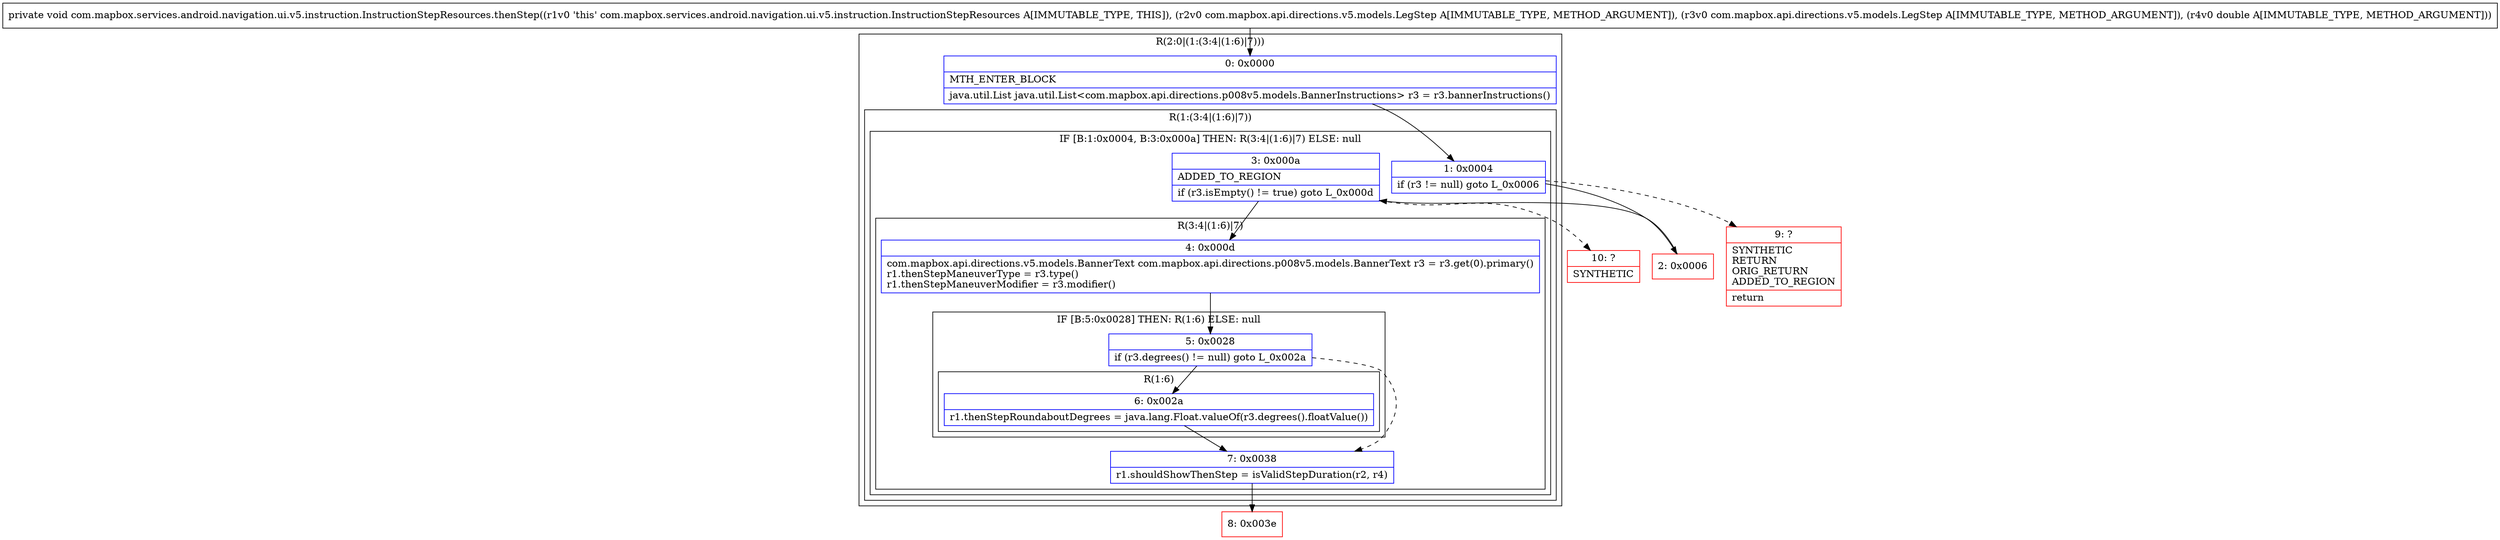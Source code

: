 digraph "CFG forcom.mapbox.services.android.navigation.ui.v5.instruction.InstructionStepResources.thenStep(Lcom\/mapbox\/api\/directions\/v5\/models\/LegStep;Lcom\/mapbox\/api\/directions\/v5\/models\/LegStep;D)V" {
subgraph cluster_Region_1996396204 {
label = "R(2:0|(1:(3:4|(1:6)|7)))";
node [shape=record,color=blue];
Node_0 [shape=record,label="{0\:\ 0x0000|MTH_ENTER_BLOCK\l|java.util.List java.util.List\<com.mapbox.api.directions.p008v5.models.BannerInstructions\> r3 = r3.bannerInstructions()\l}"];
subgraph cluster_Region_1648418877 {
label = "R(1:(3:4|(1:6)|7))";
node [shape=record,color=blue];
subgraph cluster_IfRegion_924908691 {
label = "IF [B:1:0x0004, B:3:0x000a] THEN: R(3:4|(1:6)|7) ELSE: null";
node [shape=record,color=blue];
Node_1 [shape=record,label="{1\:\ 0x0004|if (r3 != null) goto L_0x0006\l}"];
Node_3 [shape=record,label="{3\:\ 0x000a|ADDED_TO_REGION\l|if (r3.isEmpty() != true) goto L_0x000d\l}"];
subgraph cluster_Region_1629959119 {
label = "R(3:4|(1:6)|7)";
node [shape=record,color=blue];
Node_4 [shape=record,label="{4\:\ 0x000d|com.mapbox.api.directions.v5.models.BannerText com.mapbox.api.directions.p008v5.models.BannerText r3 = r3.get(0).primary()\lr1.thenStepManeuverType = r3.type()\lr1.thenStepManeuverModifier = r3.modifier()\l}"];
subgraph cluster_IfRegion_1361609693 {
label = "IF [B:5:0x0028] THEN: R(1:6) ELSE: null";
node [shape=record,color=blue];
Node_5 [shape=record,label="{5\:\ 0x0028|if (r3.degrees() != null) goto L_0x002a\l}"];
subgraph cluster_Region_1398879394 {
label = "R(1:6)";
node [shape=record,color=blue];
Node_6 [shape=record,label="{6\:\ 0x002a|r1.thenStepRoundaboutDegrees = java.lang.Float.valueOf(r3.degrees().floatValue())\l}"];
}
}
Node_7 [shape=record,label="{7\:\ 0x0038|r1.shouldShowThenStep = isValidStepDuration(r2, r4)\l}"];
}
}
}
}
Node_2 [shape=record,color=red,label="{2\:\ 0x0006}"];
Node_8 [shape=record,color=red,label="{8\:\ 0x003e}"];
Node_9 [shape=record,color=red,label="{9\:\ ?|SYNTHETIC\lRETURN\lORIG_RETURN\lADDED_TO_REGION\l|return\l}"];
Node_10 [shape=record,color=red,label="{10\:\ ?|SYNTHETIC\l}"];
MethodNode[shape=record,label="{private void com.mapbox.services.android.navigation.ui.v5.instruction.InstructionStepResources.thenStep((r1v0 'this' com.mapbox.services.android.navigation.ui.v5.instruction.InstructionStepResources A[IMMUTABLE_TYPE, THIS]), (r2v0 com.mapbox.api.directions.v5.models.LegStep A[IMMUTABLE_TYPE, METHOD_ARGUMENT]), (r3v0 com.mapbox.api.directions.v5.models.LegStep A[IMMUTABLE_TYPE, METHOD_ARGUMENT]), (r4v0 double A[IMMUTABLE_TYPE, METHOD_ARGUMENT])) }"];
MethodNode -> Node_0;
Node_0 -> Node_1;
Node_1 -> Node_2;
Node_1 -> Node_9[style=dashed];
Node_3 -> Node_4;
Node_3 -> Node_10[style=dashed];
Node_4 -> Node_5;
Node_5 -> Node_6;
Node_5 -> Node_7[style=dashed];
Node_6 -> Node_7;
Node_7 -> Node_8;
Node_2 -> Node_3;
}

